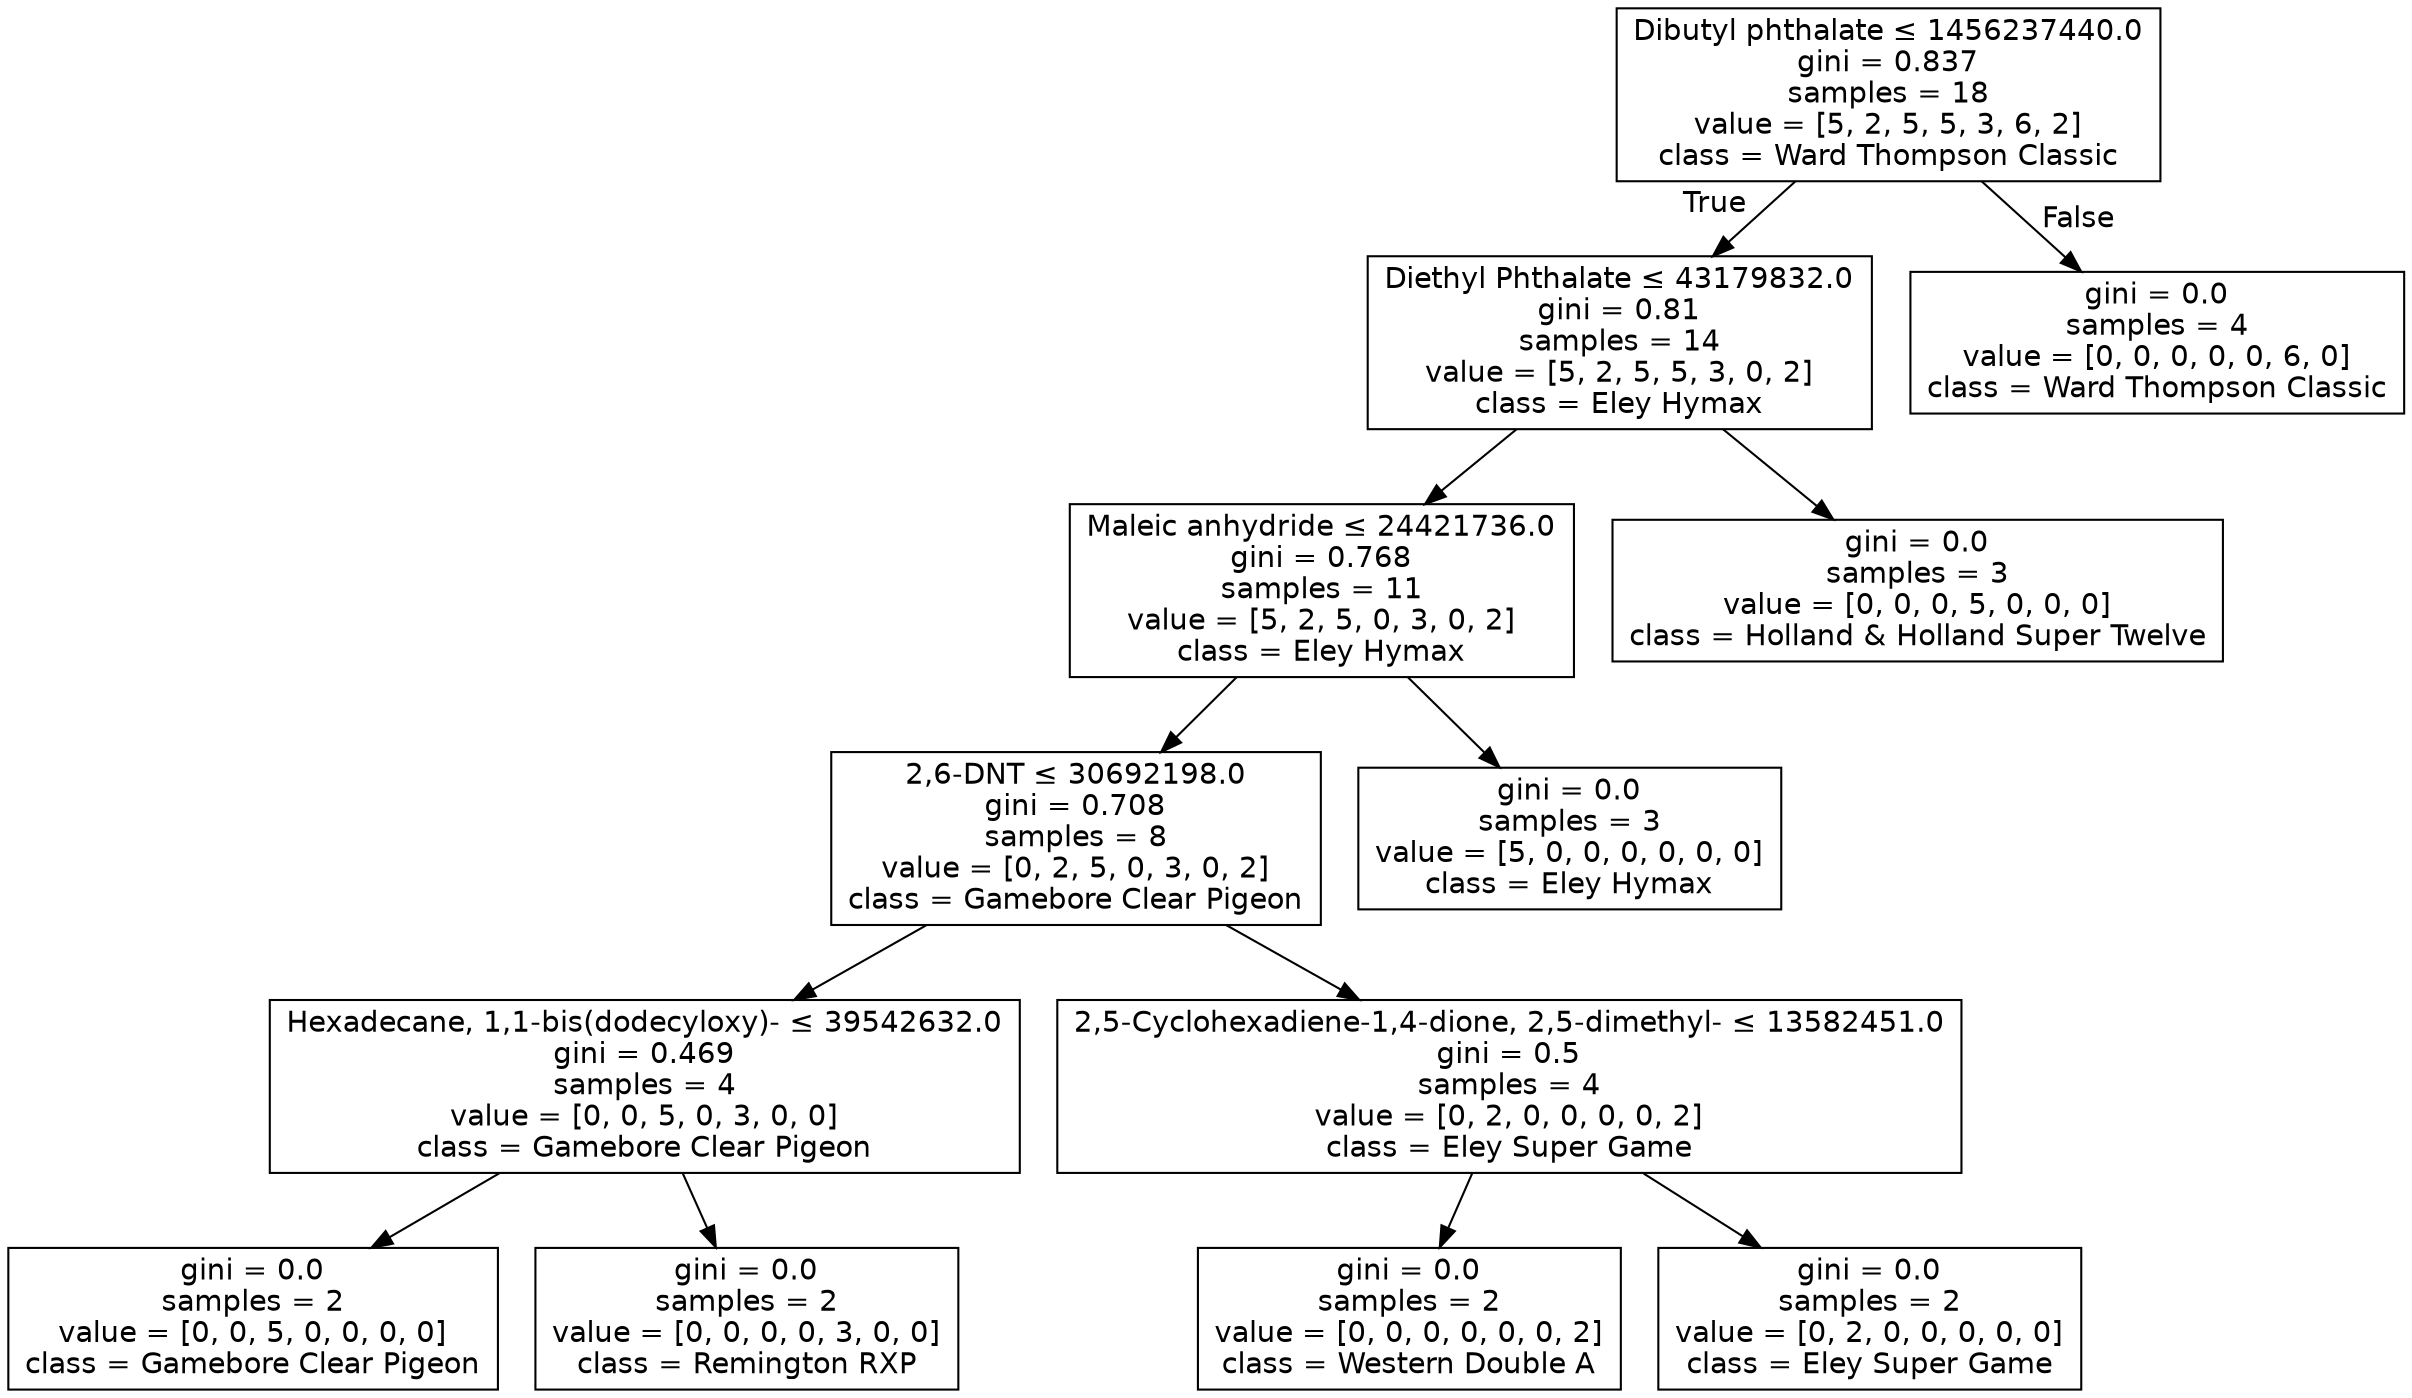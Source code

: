 digraph Tree {
node [shape=box, fontname="helvetica"] ;
edge [fontname="helvetica"] ;
0 [label=<Dibutyl phthalate &le; 1456237440.0<br/>gini = 0.837<br/>samples = 18<br/>value = [5, 2, 5, 5, 3, 6, 2]<br/>class = Ward Thompson Classic>] ;
1 [label=<Diethyl Phthalate &le; 43179832.0<br/>gini = 0.81<br/>samples = 14<br/>value = [5, 2, 5, 5, 3, 0, 2]<br/>class = Eley Hymax>] ;
0 -> 1 [labeldistance=2.5, labelangle=45, headlabel="True"] ;
2 [label=<Maleic anhydride &le; 24421736.0<br/>gini = 0.768<br/>samples = 11<br/>value = [5, 2, 5, 0, 3, 0, 2]<br/>class = Eley Hymax>] ;
1 -> 2 ;
3 [label=<2,6-DNT &le; 30692198.0<br/>gini = 0.708<br/>samples = 8<br/>value = [0, 2, 5, 0, 3, 0, 2]<br/>class = Gamebore Clear Pigeon>] ;
2 -> 3 ;
4 [label=<Hexadecane, 1,1-bis(dodecyloxy)- &le; 39542632.0<br/>gini = 0.469<br/>samples = 4<br/>value = [0, 0, 5, 0, 3, 0, 0]<br/>class = Gamebore Clear Pigeon>] ;
3 -> 4 ;
5 [label=<gini = 0.0<br/>samples = 2<br/>value = [0, 0, 5, 0, 0, 0, 0]<br/>class = Gamebore Clear Pigeon>] ;
4 -> 5 ;
6 [label=<gini = 0.0<br/>samples = 2<br/>value = [0, 0, 0, 0, 3, 0, 0]<br/>class = Remington RXP>] ;
4 -> 6 ;
7 [label=<2,5-Cyclohexadiene-1,4-dione, 2,5-dimethyl- &le; 13582451.0<br/>gini = 0.5<br/>samples = 4<br/>value = [0, 2, 0, 0, 0, 0, 2]<br/>class = Eley Super Game>] ;
3 -> 7 ;
8 [label=<gini = 0.0<br/>samples = 2<br/>value = [0, 0, 0, 0, 0, 0, 2]<br/>class = Western Double A>] ;
7 -> 8 ;
9 [label=<gini = 0.0<br/>samples = 2<br/>value = [0, 2, 0, 0, 0, 0, 0]<br/>class = Eley Super Game>] ;
7 -> 9 ;
10 [label=<gini = 0.0<br/>samples = 3<br/>value = [5, 0, 0, 0, 0, 0, 0]<br/>class = Eley Hymax>] ;
2 -> 10 ;
11 [label=<gini = 0.0<br/>samples = 3<br/>value = [0, 0, 0, 5, 0, 0, 0]<br/>class = Holland &amp; Holland Super Twelve>] ;
1 -> 11 ;
12 [label=<gini = 0.0<br/>samples = 4<br/>value = [0, 0, 0, 0, 0, 6, 0]<br/>class = Ward Thompson Classic>] ;
0 -> 12 [labeldistance=2.5, labelangle=-45, headlabel="False"] ;
}
